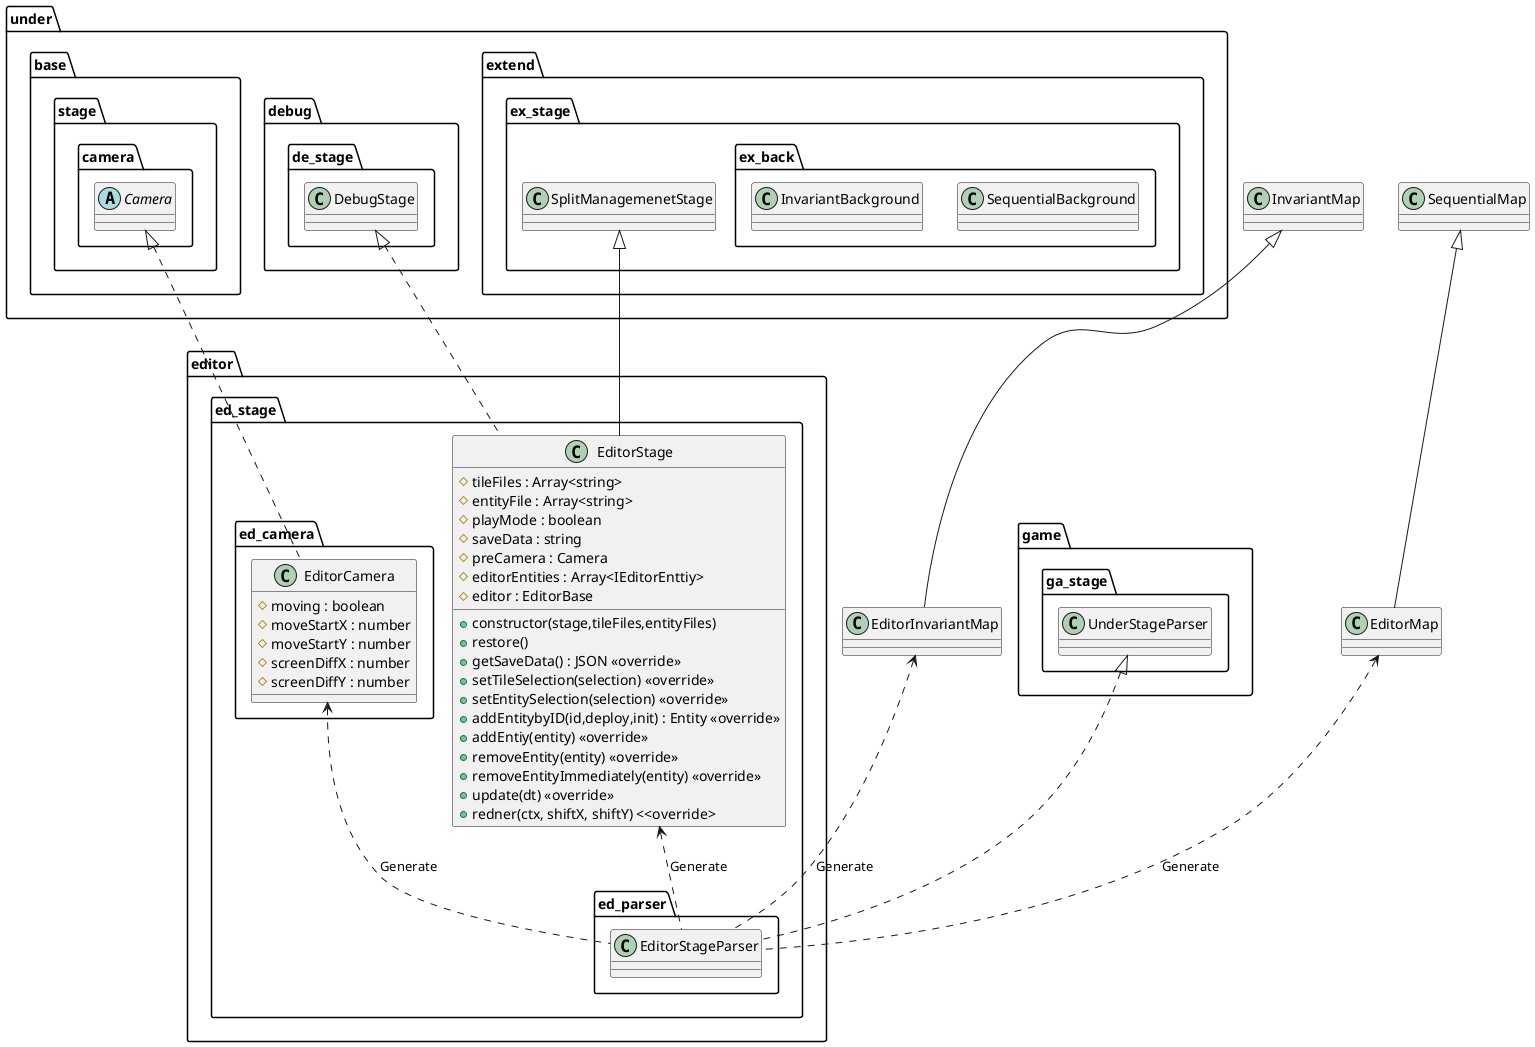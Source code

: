 @startuml EditorStage

package editor {
    package ed_stage {
        class EditorStage {
            +constructor(stage,tileFiles,entityFiles)
            #tileFiles : Array<string>
            #entityFile : Array<string>
            #playMode : boolean
            #saveData : string
            #preCamera : Camera
            #editorEntities : Array<IEditorEnttiy>
            #editor : EditorBase
            +restore()
            +getSaveData() : JSON <<override>>
            +setTileSelection(selection) <<override>>
            +setEntitySelection(selection) <<override>>
            +addEntitybyID(id,deploy,init) : Entity <<override>>
            +addEntiy(entity) <<override>>
            +removeEntity(entity) <<override>>
            +removeEntityImmediately(entity) <<override>>
            +update(dt) <<override>>
            +redner(ctx, shiftX, shiftY) <<override>
        }

        package ed_parser {
            class EditorStageParser
        }
        package ed_camera {
            class EditorCamera {
                #moving : boolean
                #moveStartX : number
                #moveStartY : number
                #screenDiffX : number
                #screenDiffY : number
            }
        }
    }
}

package under {
    package base {
        package stage {
            package camera {
                abstract Camera
            }
        }
    }
    package debug {
        package de_stage {
            class DebugStage
        }
    }
    package extend {
        package ex_stage {
            class SplitManagemenetStage
            package ex_back {
                class SequentialBackground
                class InvariantBackground
            }
        }
    }
}

package game {
    package ga_stage {
        class UnderStageParser
    }
}

EditorStage <.. EditorStageParser : "Generate"
EditorCamera <.. EditorStageParser : "Generate"
EditorMap <.. EditorStageParser : "Generate"
EditorInvariantMap <.. EditorStageParser : "Generate"

DebugStage <|.. EditorStage
Camera <|.. EditorCamera
UnderStageParser <|.. EditorStageParser
SplitManagemenetStage <|-- EditorStage
SequentialMap <|-- EditorMap
InvariantMap <|-- EditorInvariantMap

@enduml

